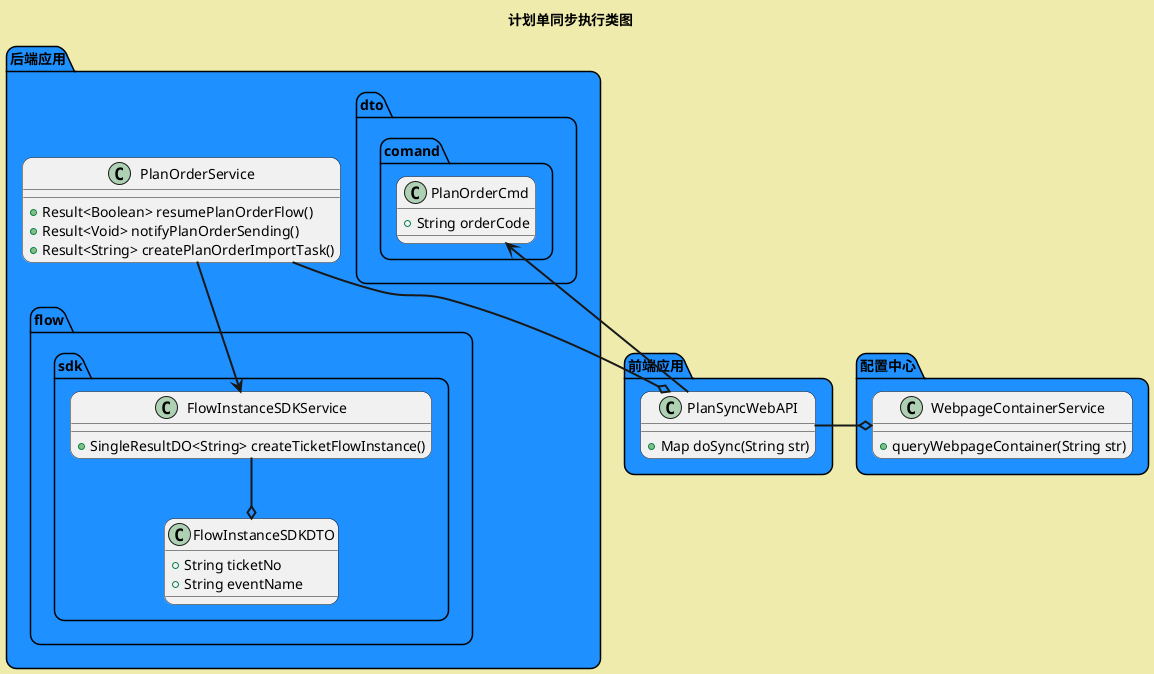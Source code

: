 @startuml
title  计划单同步执行类图
'skinparam packageStyle rect /' 加入这行代码，样式纯矩形'/
skinparam backgroundColor #EEEBAD
skinparam roundcorner 20
skinparam sequenceArrowThickness 2
'skinparam handwritten true

package 前端应用 #DodgerBlue {
    class PlanSyncWebAPI {
        +Map doSync(String str)
    }
}

package 配置中心 #DodgerBlue {
    class WebpageContainerService {
        +queryWebpageContainer(String str)
    }
}

package 后端应用.flow.sdk #DodgerBlue {
    class FlowInstanceSDKService{
        +SingleResultDO<String> createTicketFlowInstance()
    }
    class FlowInstanceSDKDTO{
        +String ticketNo
        +String eventName
    }
}

package 后端应用 #DodgerBlue {
    class PlanOrderService  {
        +Result<Boolean> resumePlanOrderFlow()
        +Result<Void> notifyPlanOrderSending()
        +Result<String> createPlanOrderImportTask()
    }
}

package 后端应用.dto.comand #DodgerBlue{
    class PlanOrderCmd{
        +String orderCode
    }
}

PlanSyncWebAPI -right-o WebpageContainerService
PlanSyncWebAPI -left-> PlanOrderCmd
PlanOrderService -down-o PlanSyncWebAPI
PlanOrderService -down-> FlowInstanceSDKService
FlowInstanceSDKDTO o-up- FlowInstanceSDKService


@enduml